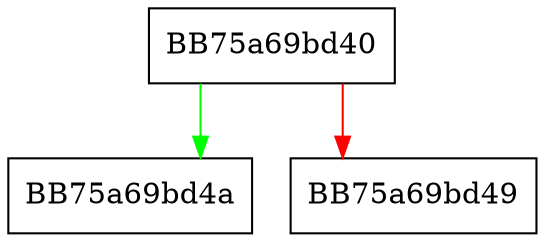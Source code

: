 digraph ResetValueEnum {
  node [shape="box"];
  graph [splines=ortho];
  BB75a69bd40 -> BB75a69bd4a [color="green"];
  BB75a69bd40 -> BB75a69bd49 [color="red"];
}